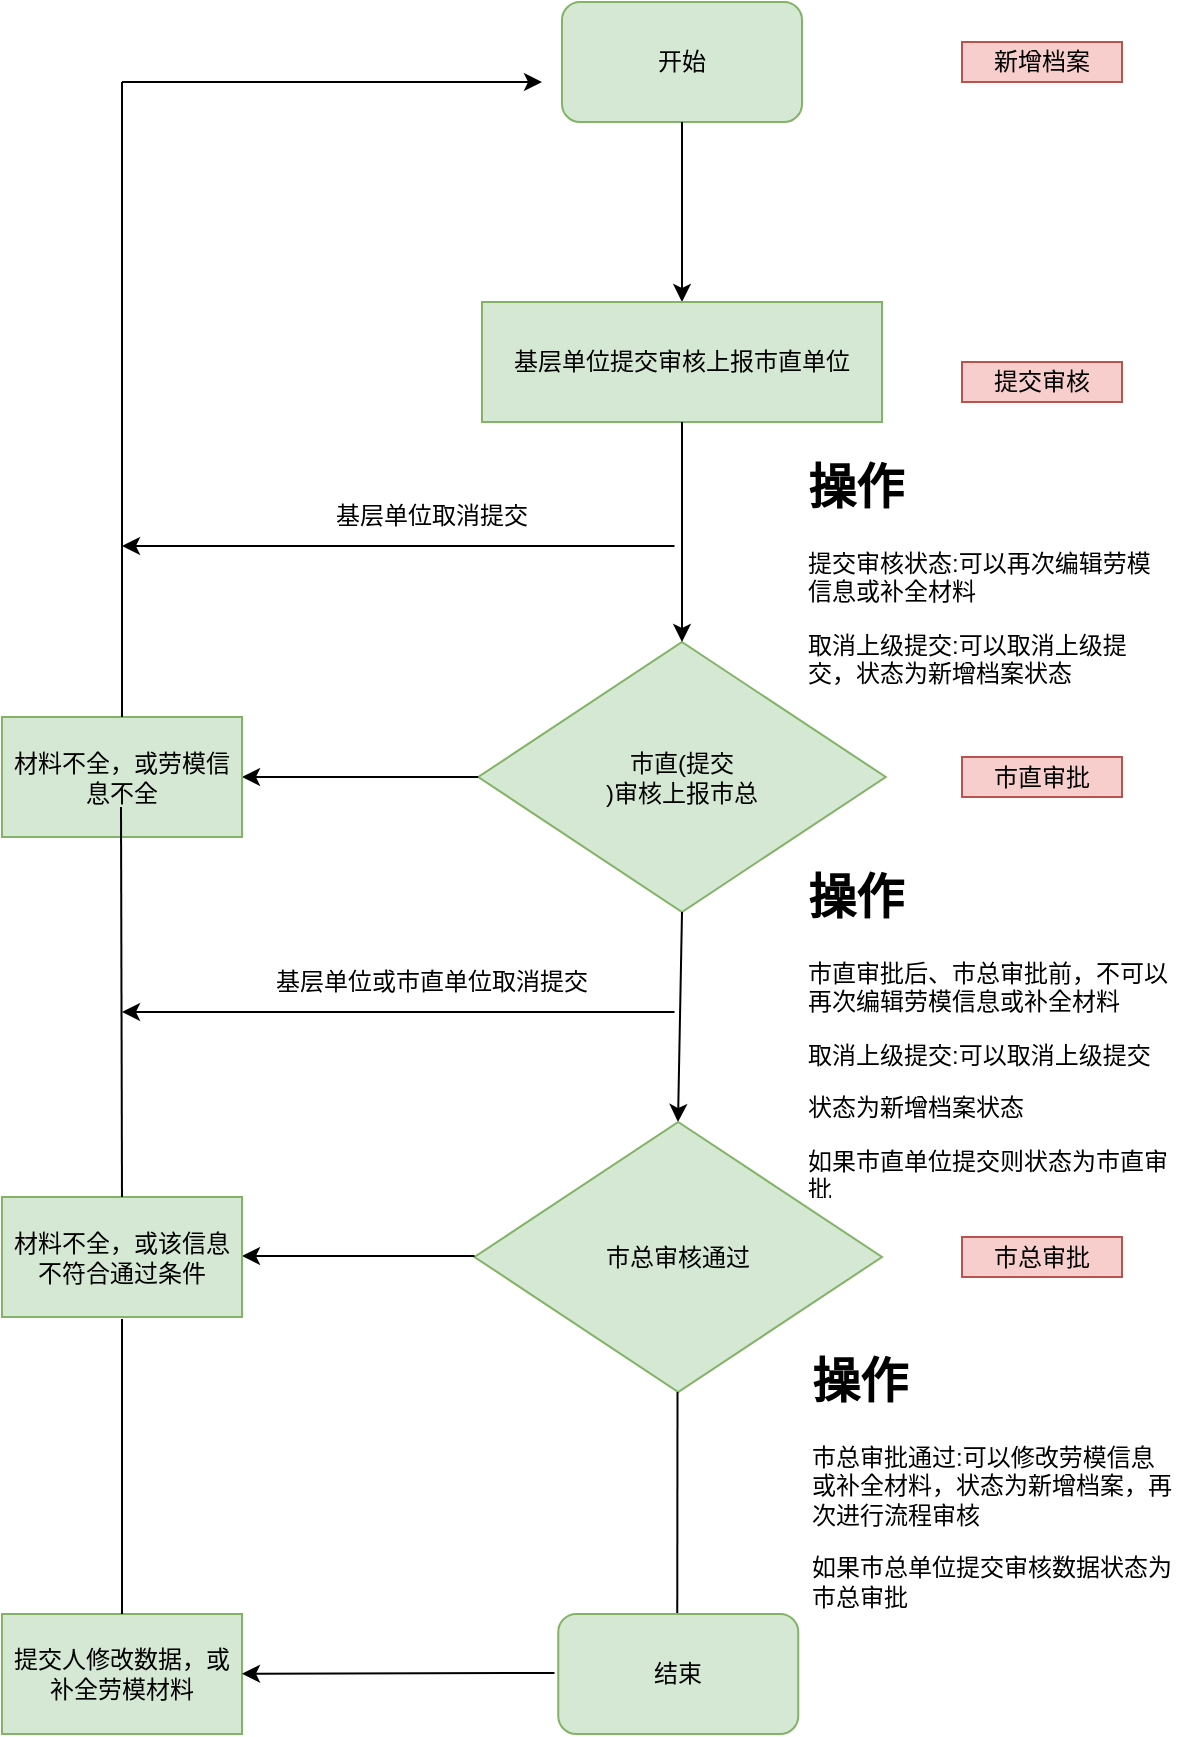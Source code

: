 <mxfile version="13.4.4" type="github">
  <diagram id="2xrCrNCHPhNK-JkAbHhq" name="Page-1">
    <mxGraphModel dx="1038" dy="531" grid="1" gridSize="10" guides="1" tooltips="1" connect="1" arrows="1" fold="1" page="1" pageScale="1" pageWidth="827" pageHeight="1169" math="0" shadow="0">
      <root>
        <mxCell id="0" />
        <mxCell id="1" parent="0" />
        <mxCell id="5Sj1dxporuseu_BaNz3a-1" value="开始" style="rounded=1;whiteSpace=wrap;html=1;fillColor=#d5e8d4;strokeColor=#82b366;" parent="1" vertex="1">
          <mxGeometry x="360" y="80" width="120" height="60" as="geometry" />
        </mxCell>
        <mxCell id="5Sj1dxporuseu_BaNz3a-2" value="" style="endArrow=classic;html=1;" parent="1" source="5Sj1dxporuseu_BaNz3a-1" edge="1">
          <mxGeometry width="50" height="50" relative="1" as="geometry">
            <mxPoint x="390" y="300" as="sourcePoint" />
            <mxPoint x="420" y="230" as="targetPoint" />
          </mxGeometry>
        </mxCell>
        <mxCell id="5Sj1dxporuseu_BaNz3a-4" value="基层单位提交审核上报市直单位" style="rounded=0;whiteSpace=wrap;html=1;fillColor=#d5e8d4;strokeColor=#82b366;" parent="1" vertex="1">
          <mxGeometry x="320" y="230" width="200" height="60" as="geometry" />
        </mxCell>
        <mxCell id="5Sj1dxporuseu_BaNz3a-5" value="市直(提交&lt;br&gt;)审核上报市总" style="rhombus;whiteSpace=wrap;html=1;fillColor=#d5e8d4;strokeColor=#82b366;" parent="1" vertex="1">
          <mxGeometry x="318.13" y="400" width="203.75" height="135" as="geometry" />
        </mxCell>
        <mxCell id="5Sj1dxporuseu_BaNz3a-6" value="" style="endArrow=classic;html=1;exitX=0.5;exitY=1;exitDx=0;exitDy=0;entryX=0.5;entryY=0;entryDx=0;entryDy=0;" parent="1" source="5Sj1dxporuseu_BaNz3a-4" target="5Sj1dxporuseu_BaNz3a-5" edge="1">
          <mxGeometry width="50" height="50" relative="1" as="geometry">
            <mxPoint x="390" y="400" as="sourcePoint" />
            <mxPoint x="440" y="350" as="targetPoint" />
            <Array as="points" />
          </mxGeometry>
        </mxCell>
        <mxCell id="5Sj1dxporuseu_BaNz3a-9" value="" style="endArrow=classic;html=1;exitX=0;exitY=0.5;exitDx=0;exitDy=0;entryX=1;entryY=0.5;entryDx=0;entryDy=0;" parent="1" source="5Sj1dxporuseu_BaNz3a-5" target="5Sj1dxporuseu_BaNz3a-11" edge="1">
          <mxGeometry width="50" height="50" relative="1" as="geometry">
            <mxPoint x="250" y="480" as="sourcePoint" />
            <mxPoint x="300" y="452.607" as="targetPoint" />
          </mxGeometry>
        </mxCell>
        <mxCell id="5Sj1dxporuseu_BaNz3a-11" value="材料不全，或劳模信息不全" style="rounded=0;whiteSpace=wrap;html=1;fillColor=#d5e8d4;strokeColor=#82b366;" parent="1" vertex="1">
          <mxGeometry x="80" y="437.5" width="120" height="60" as="geometry" />
        </mxCell>
        <mxCell id="5Sj1dxporuseu_BaNz3a-13" value="" style="endArrow=none;html=1;entryX=0.5;entryY=0;entryDx=0;entryDy=0;" parent="1" target="5Sj1dxporuseu_BaNz3a-11" edge="1">
          <mxGeometry width="50" height="50" relative="1" as="geometry">
            <mxPoint x="140" y="120" as="sourcePoint" />
            <mxPoint x="210" y="370" as="targetPoint" />
          </mxGeometry>
        </mxCell>
        <mxCell id="5Sj1dxporuseu_BaNz3a-15" value="" style="endArrow=classic;html=1;" parent="1" edge="1">
          <mxGeometry width="50" height="50" relative="1" as="geometry">
            <mxPoint x="140" y="120" as="sourcePoint" />
            <mxPoint x="350" y="120" as="targetPoint" />
          </mxGeometry>
        </mxCell>
        <mxCell id="5Sj1dxporuseu_BaNz3a-16" value="" style="endArrow=classic;html=1;exitX=0.5;exitY=1;exitDx=0;exitDy=0;" parent="1" source="5Sj1dxporuseu_BaNz3a-5" edge="1">
          <mxGeometry width="50" height="50" relative="1" as="geometry">
            <mxPoint x="400" y="570" as="sourcePoint" />
            <mxPoint x="418" y="640" as="targetPoint" />
          </mxGeometry>
        </mxCell>
        <mxCell id="5Sj1dxporuseu_BaNz3a-18" value="市总审核通过" style="rhombus;whiteSpace=wrap;html=1;fillColor=#d5e8d4;strokeColor=#82b366;" parent="1" vertex="1">
          <mxGeometry x="316.25" y="640" width="203.75" height="135" as="geometry" />
        </mxCell>
        <mxCell id="5Sj1dxporuseu_BaNz3a-20" value="" style="endArrow=classic;html=1;exitX=0;exitY=0.5;exitDx=0;exitDy=0;entryX=1;entryY=0.5;entryDx=0;entryDy=0;" parent="1" edge="1">
          <mxGeometry width="50" height="50" relative="1" as="geometry">
            <mxPoint x="316.25" y="707" as="sourcePoint" />
            <mxPoint x="200" y="707" as="targetPoint" />
          </mxGeometry>
        </mxCell>
        <mxCell id="5Sj1dxporuseu_BaNz3a-21" value="材料不全，或该信息不符合通过条件" style="rounded=0;whiteSpace=wrap;html=1;fillColor=#d5e8d4;strokeColor=#82b366;" parent="1" vertex="1">
          <mxGeometry x="80" y="677.5" width="120" height="60" as="geometry" />
        </mxCell>
        <mxCell id="5Sj1dxporuseu_BaNz3a-22" value="" style="endArrow=none;html=1;entryX=0.5;entryY=0;entryDx=0;entryDy=0;" parent="1" target="5Sj1dxporuseu_BaNz3a-21" edge="1">
          <mxGeometry width="50" height="50" relative="1" as="geometry">
            <mxPoint x="139.5" y="482.5" as="sourcePoint" />
            <mxPoint x="140" y="670" as="targetPoint" />
          </mxGeometry>
        </mxCell>
        <mxCell id="5Sj1dxporuseu_BaNz3a-23" value="" style="endArrow=classic;html=1;exitX=0.5;exitY=1;exitDx=0;exitDy=0;" parent="1" edge="1">
          <mxGeometry width="50" height="50" relative="1" as="geometry">
            <mxPoint x="417.755" y="775" as="sourcePoint" />
            <mxPoint x="417.63" y="895" as="targetPoint" />
          </mxGeometry>
        </mxCell>
        <mxCell id="5Sj1dxporuseu_BaNz3a-24" value="结束" style="rounded=1;whiteSpace=wrap;html=1;fillColor=#d5e8d4;strokeColor=#82b366;" parent="1" vertex="1">
          <mxGeometry x="358.13" y="886" width="120" height="60" as="geometry" />
        </mxCell>
        <mxCell id="5Sj1dxporuseu_BaNz3a-29" value="" style="endArrow=classic;html=1;exitX=0;exitY=0.5;exitDx=0;exitDy=0;" parent="1" edge="1">
          <mxGeometry width="50" height="50" relative="1" as="geometry">
            <mxPoint x="416.25" y="585" as="sourcePoint" />
            <mxPoint x="140" y="585" as="targetPoint" />
          </mxGeometry>
        </mxCell>
        <mxCell id="5Sj1dxporuseu_BaNz3a-32" value="基层单位或市直单位取消提交" style="text;html=1;strokeColor=none;fillColor=none;align=center;verticalAlign=middle;whiteSpace=wrap;rounded=0;" parent="1" vertex="1">
          <mxGeometry x="210" y="560" width="170" height="20" as="geometry" />
        </mxCell>
        <mxCell id="5Sj1dxporuseu_BaNz3a-33" value="" style="endArrow=classic;html=1;exitX=0;exitY=0.5;exitDx=0;exitDy=0;" parent="1" edge="1">
          <mxGeometry width="50" height="50" relative="1" as="geometry">
            <mxPoint x="416.25" y="352" as="sourcePoint" />
            <mxPoint x="140" y="352" as="targetPoint" />
          </mxGeometry>
        </mxCell>
        <mxCell id="5Sj1dxporuseu_BaNz3a-34" value="基层单位取消提交" style="text;html=1;strokeColor=none;fillColor=none;align=center;verticalAlign=middle;whiteSpace=wrap;rounded=0;" parent="1" vertex="1">
          <mxGeometry x="210" y="327" width="170" height="20" as="geometry" />
        </mxCell>
        <mxCell id="5Sj1dxporuseu_BaNz3a-35" value="&lt;h1&gt;操作&lt;/h1&gt;&lt;p&gt;市直审批后、市总审批前，不可以再次编辑劳模信息或补全材料&lt;/p&gt;&lt;p&gt;取消上级提交:可以取消上级提交&lt;/p&gt;&lt;p&gt;状态为新增档案状态&lt;/p&gt;&lt;p&gt;如果市直单位提交则状态为市直审批&lt;/p&gt;" style="text;html=1;strokeColor=none;fillColor=none;spacing=5;spacingTop=-20;whiteSpace=wrap;overflow=hidden;rounded=0;" parent="1" vertex="1">
          <mxGeometry x="478.13" y="507.5" width="190" height="170" as="geometry" />
        </mxCell>
        <mxCell id="5Sj1dxporuseu_BaNz3a-36" value="&lt;h1&gt;操作&lt;/h1&gt;&lt;p&gt;提交审核状态:可以再次编辑劳模信息或补全材料&lt;/p&gt;&lt;p&gt;取消上级提交:可以取消上级提交，状态为新增档案状态&lt;/p&gt;" style="text;html=1;strokeColor=none;fillColor=none;spacing=5;spacingTop=-20;whiteSpace=wrap;overflow=hidden;rounded=0;" parent="1" vertex="1">
          <mxGeometry x="478.13" y="303" width="190" height="120" as="geometry" />
        </mxCell>
        <mxCell id="5Sj1dxporuseu_BaNz3a-37" value="&lt;h1&gt;操作&lt;/h1&gt;&lt;p&gt;市总审批通过:可以修改劳模信息或补全材料，状态为新增档案，再次进行流程审核&lt;/p&gt;&lt;p&gt;如果市总单位提交审核数据状态为市总审批&lt;/p&gt;" style="text;html=1;strokeColor=none;fillColor=none;spacing=5;spacingTop=-20;whiteSpace=wrap;overflow=hidden;rounded=0;" parent="1" vertex="1">
          <mxGeometry x="480" y="750" width="190" height="140" as="geometry" />
        </mxCell>
        <mxCell id="HPeuOD4sk2iE2vpmoL2G-1" value="新增档案" style="text;html=1;strokeColor=#b85450;fillColor=#f8cecc;align=center;verticalAlign=middle;whiteSpace=wrap;rounded=0;" vertex="1" parent="1">
          <mxGeometry x="560" y="100" width="80" height="20" as="geometry" />
        </mxCell>
        <mxCell id="HPeuOD4sk2iE2vpmoL2G-2" value="提交审核" style="text;html=1;strokeColor=#b85450;fillColor=#f8cecc;align=center;verticalAlign=middle;whiteSpace=wrap;rounded=0;" vertex="1" parent="1">
          <mxGeometry x="560" y="260" width="80" height="20" as="geometry" />
        </mxCell>
        <mxCell id="HPeuOD4sk2iE2vpmoL2G-3" value="市直审批" style="text;html=1;strokeColor=#b85450;fillColor=#f8cecc;align=center;verticalAlign=middle;whiteSpace=wrap;rounded=0;" vertex="1" parent="1">
          <mxGeometry x="560" y="457.5" width="80" height="20" as="geometry" />
        </mxCell>
        <mxCell id="HPeuOD4sk2iE2vpmoL2G-4" value="市总审批" style="text;html=1;strokeColor=#b85450;fillColor=#f8cecc;align=center;verticalAlign=middle;whiteSpace=wrap;rounded=0;" vertex="1" parent="1">
          <mxGeometry x="560" y="697.5" width="80" height="20" as="geometry" />
        </mxCell>
        <mxCell id="HPeuOD4sk2iE2vpmoL2G-5" value="提交人修改数据，或补全劳模材料" style="rounded=0;whiteSpace=wrap;html=1;fillColor=#d5e8d4;strokeColor=#82b366;" vertex="1" parent="1">
          <mxGeometry x="80" y="886" width="120" height="60" as="geometry" />
        </mxCell>
        <mxCell id="HPeuOD4sk2iE2vpmoL2G-6" value="" style="endArrow=classic;html=1;exitX=0;exitY=0.5;exitDx=0;exitDy=0;" edge="1" parent="1" target="HPeuOD4sk2iE2vpmoL2G-5">
          <mxGeometry width="50" height="50" relative="1" as="geometry">
            <mxPoint x="356.25" y="915.5" as="sourcePoint" />
            <mxPoint x="80" y="915.5" as="targetPoint" />
          </mxGeometry>
        </mxCell>
        <mxCell id="HPeuOD4sk2iE2vpmoL2G-7" value="" style="endArrow=none;html=1;entryX=0.5;entryY=1;entryDx=0;entryDy=0;exitX=0.5;exitY=0;exitDx=0;exitDy=0;" edge="1" parent="1" source="HPeuOD4sk2iE2vpmoL2G-5">
          <mxGeometry width="50" height="50" relative="1" as="geometry">
            <mxPoint x="140" y="880" as="sourcePoint" />
            <mxPoint x="140" y="738.5" as="targetPoint" />
          </mxGeometry>
        </mxCell>
      </root>
    </mxGraphModel>
  </diagram>
</mxfile>

